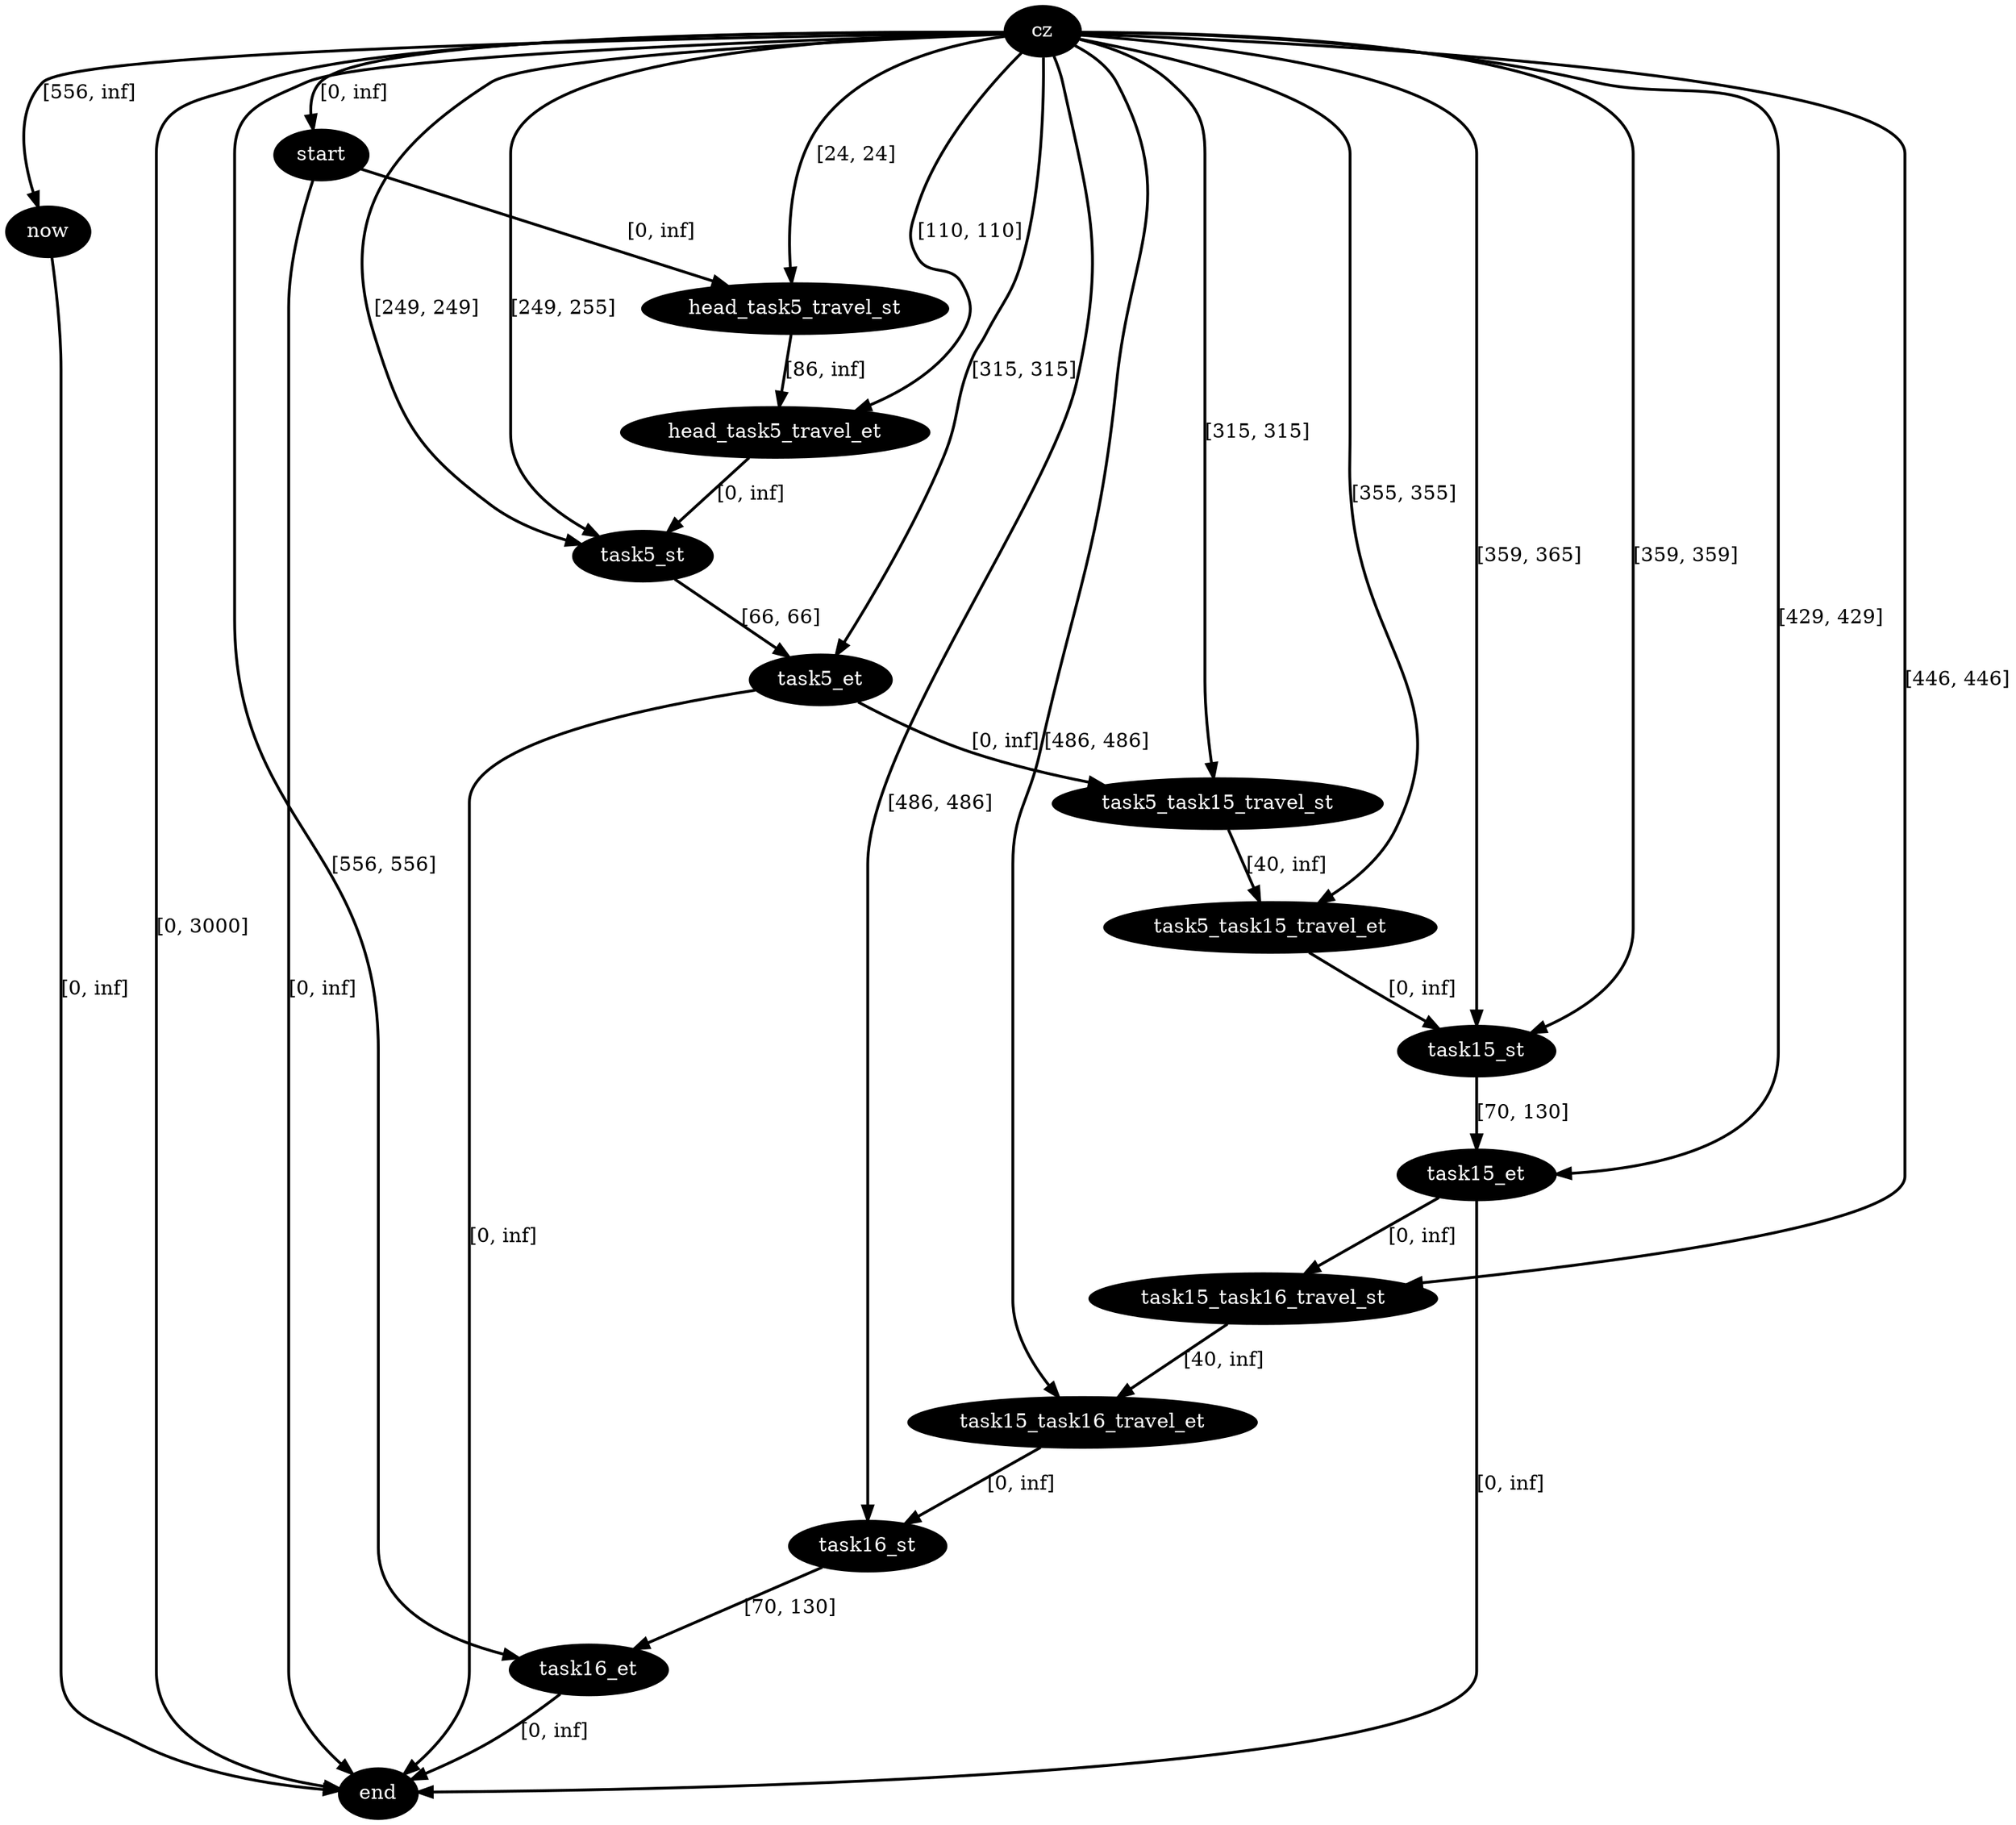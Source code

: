 digraph plan {
0[label="cz",style=filled,fillcolor=black,fontcolor=white];
1[label="start",style=filled,fillcolor=black,fontcolor=white];
2[label="now",style=filled,fillcolor=black,fontcolor=white];
3[label="end",style=filled,fillcolor=black,fontcolor=white];
12[label="head_task5_travel_st",style=filled,fillcolor=black,fontcolor=white];
13[label="head_task5_travel_et",style=filled,fillcolor=black,fontcolor=white];
14[label="task5_st",style=filled,fillcolor=black,fontcolor=white];
15[label="task5_et",style=filled,fillcolor=black,fontcolor=white];
31[label="task15_st",style=filled,fillcolor=black,fontcolor=white];
32[label="task15_et",style=filled,fillcolor=black,fontcolor=white];
45[label="task16_st",style=filled,fillcolor=black,fontcolor=white];
46[label="task16_et",style=filled,fillcolor=black,fontcolor=white];
85[label="task5_task15_travel_st",style=filled,fillcolor=black,fontcolor=white];
86[label="task5_task15_travel_et",style=filled,fillcolor=black,fontcolor=white];
88[label="task15_task16_travel_st",style=filled,fillcolor=black,fontcolor=white];
89[label="task15_task16_travel_et",style=filled,fillcolor=black,fontcolor=white];
"0"->"1"[label="[0, inf]",penwidth=2,color=black];
"0"->"3"[label="[0, 3000]",penwidth=2,color=black];
"12"->"13"[label="[86, inf]",penwidth=2,color=black];
"0"->"13"[label="[110, 110]",penwidth=2,color=black];
"1"->"12"[label="[0, inf]",penwidth=2,color=black];
"0"->"12"[label="[24, 24]",penwidth=2,color=black];
"0"->"2"[label="[556, inf]",penwidth=2,color=black];
"2"->"3"[label="[0, inf]",penwidth=2,color=black];
"1"->"3"[label="[0, inf]",penwidth=2,color=black];
"0"->"32"[label="[429, 429]",penwidth=2,color=black];
"32"->"3"[label="[0, inf]",penwidth=2,color=black];
"0"->"31"[label="[359, 359]",penwidth=2,color=black];
"0"->"31"[label="[359, 365]",penwidth=2,color=black];
"88"->"89"[label="[40, inf]",penwidth=2,color=black];
"0"->"89"[label="[486, 486]",penwidth=2,color=black];
"32"->"88"[label="[0, inf]",penwidth=2,color=black];
"0"->"88"[label="[446, 446]",penwidth=2,color=black];
"31"->"32"[label="[70, 130]",penwidth=2,color=black];
"86"->"31"[label="[0, inf]",penwidth=2,color=black];
"0"->"46"[label="[556, 556]",penwidth=2,color=black];
"46"->"3"[label="[0, inf]",penwidth=2,color=black];
"0"->"45"[label="[486, 486]",penwidth=2,color=black];
"45"->"46"[label="[70, 130]",penwidth=2,color=black];
"89"->"45"[label="[0, inf]",penwidth=2,color=black];
"0"->"15"[label="[315, 315]",penwidth=2,color=black];
"15"->"3"[label="[0, inf]",penwidth=2,color=black];
"0"->"14"[label="[249, 249]",penwidth=2,color=black];
"0"->"14"[label="[249, 255]",penwidth=2,color=black];
"85"->"86"[label="[40, inf]",penwidth=2,color=black];
"0"->"86"[label="[355, 355]",penwidth=2,color=black];
"15"->"85"[label="[0, inf]",penwidth=2,color=black];
"0"->"85"[label="[315, 315]",penwidth=2,color=black];
"14"->"15"[label="[66, 66]",penwidth=2,color=black];
"13"->"14"[label="[0, inf]",penwidth=2,color=black];
}

